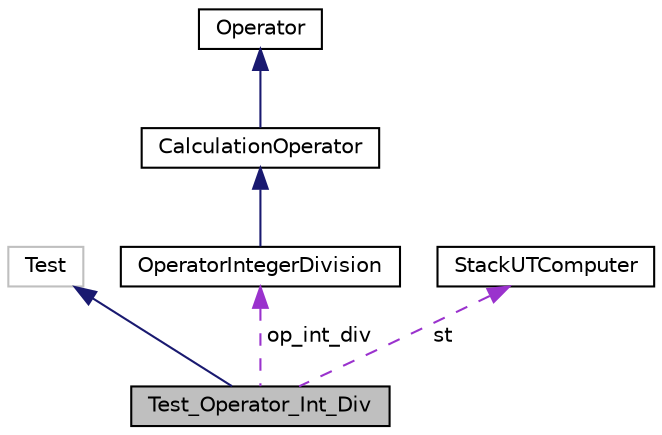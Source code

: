digraph "Test_Operator_Int_Div"
{
  edge [fontname="Helvetica",fontsize="10",labelfontname="Helvetica",labelfontsize="10"];
  node [fontname="Helvetica",fontsize="10",shape=record];
  Node1 [label="Test_Operator_Int_Div",height=0.2,width=0.4,color="black", fillcolor="grey75", style="filled", fontcolor="black"];
  Node2 -> Node1 [dir="back",color="midnightblue",fontsize="10",style="solid",fontname="Helvetica"];
  Node2 [label="Test",height=0.2,width=0.4,color="grey75", fillcolor="white", style="filled"];
  Node3 -> Node1 [dir="back",color="darkorchid3",fontsize="10",style="dashed",label=" op_int_div" ,fontname="Helvetica"];
  Node3 [label="OperatorIntegerDivision",height=0.2,width=0.4,color="black", fillcolor="white", style="filled",URL="$class_operator_integer_division.html"];
  Node4 -> Node3 [dir="back",color="midnightblue",fontsize="10",style="solid",fontname="Helvetica"];
  Node4 [label="CalculationOperator",height=0.2,width=0.4,color="black", fillcolor="white", style="filled",URL="$class_calculation_operator.html"];
  Node5 -> Node4 [dir="back",color="midnightblue",fontsize="10",style="solid",fontname="Helvetica"];
  Node5 [label="Operator",height=0.2,width=0.4,color="black", fillcolor="white", style="filled",URL="$class_operator.html"];
  Node6 -> Node1 [dir="back",color="darkorchid3",fontsize="10",style="dashed",label=" st" ,fontname="Helvetica"];
  Node6 [label="StackUTComputer",height=0.2,width=0.4,color="black", fillcolor="white", style="filled",URL="$class_stack_u_t_computer.html"];
}

